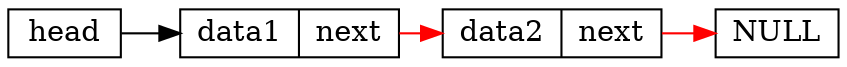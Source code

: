 
digraph add_node_2_3 {
    layout=neato;
    node [shape = record,height=.1];
    node0[label = "head", pos = "0,0!"];
    node1[label = "data1|next", pos = "1.5,0!"];
    node2[label = "data2|next", pos = "3.25,0!"];
    node3[label = "NULL", pos = "4.75,0!"];

    node0->node1;
    node1->node2->node3[color = "RED"];
} 
